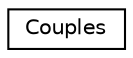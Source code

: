 digraph "Graphical Class Hierarchy"
{
  edge [fontname="Helvetica",fontsize="10",labelfontname="Helvetica",labelfontsize="10"];
  node [fontname="Helvetica",fontsize="10",shape=record];
  rankdir="LR";
  Node1 [label="Couples",height=0.2,width=0.4,color="black", fillcolor="white", style="filled",URL="$classCouples.html"];
}
